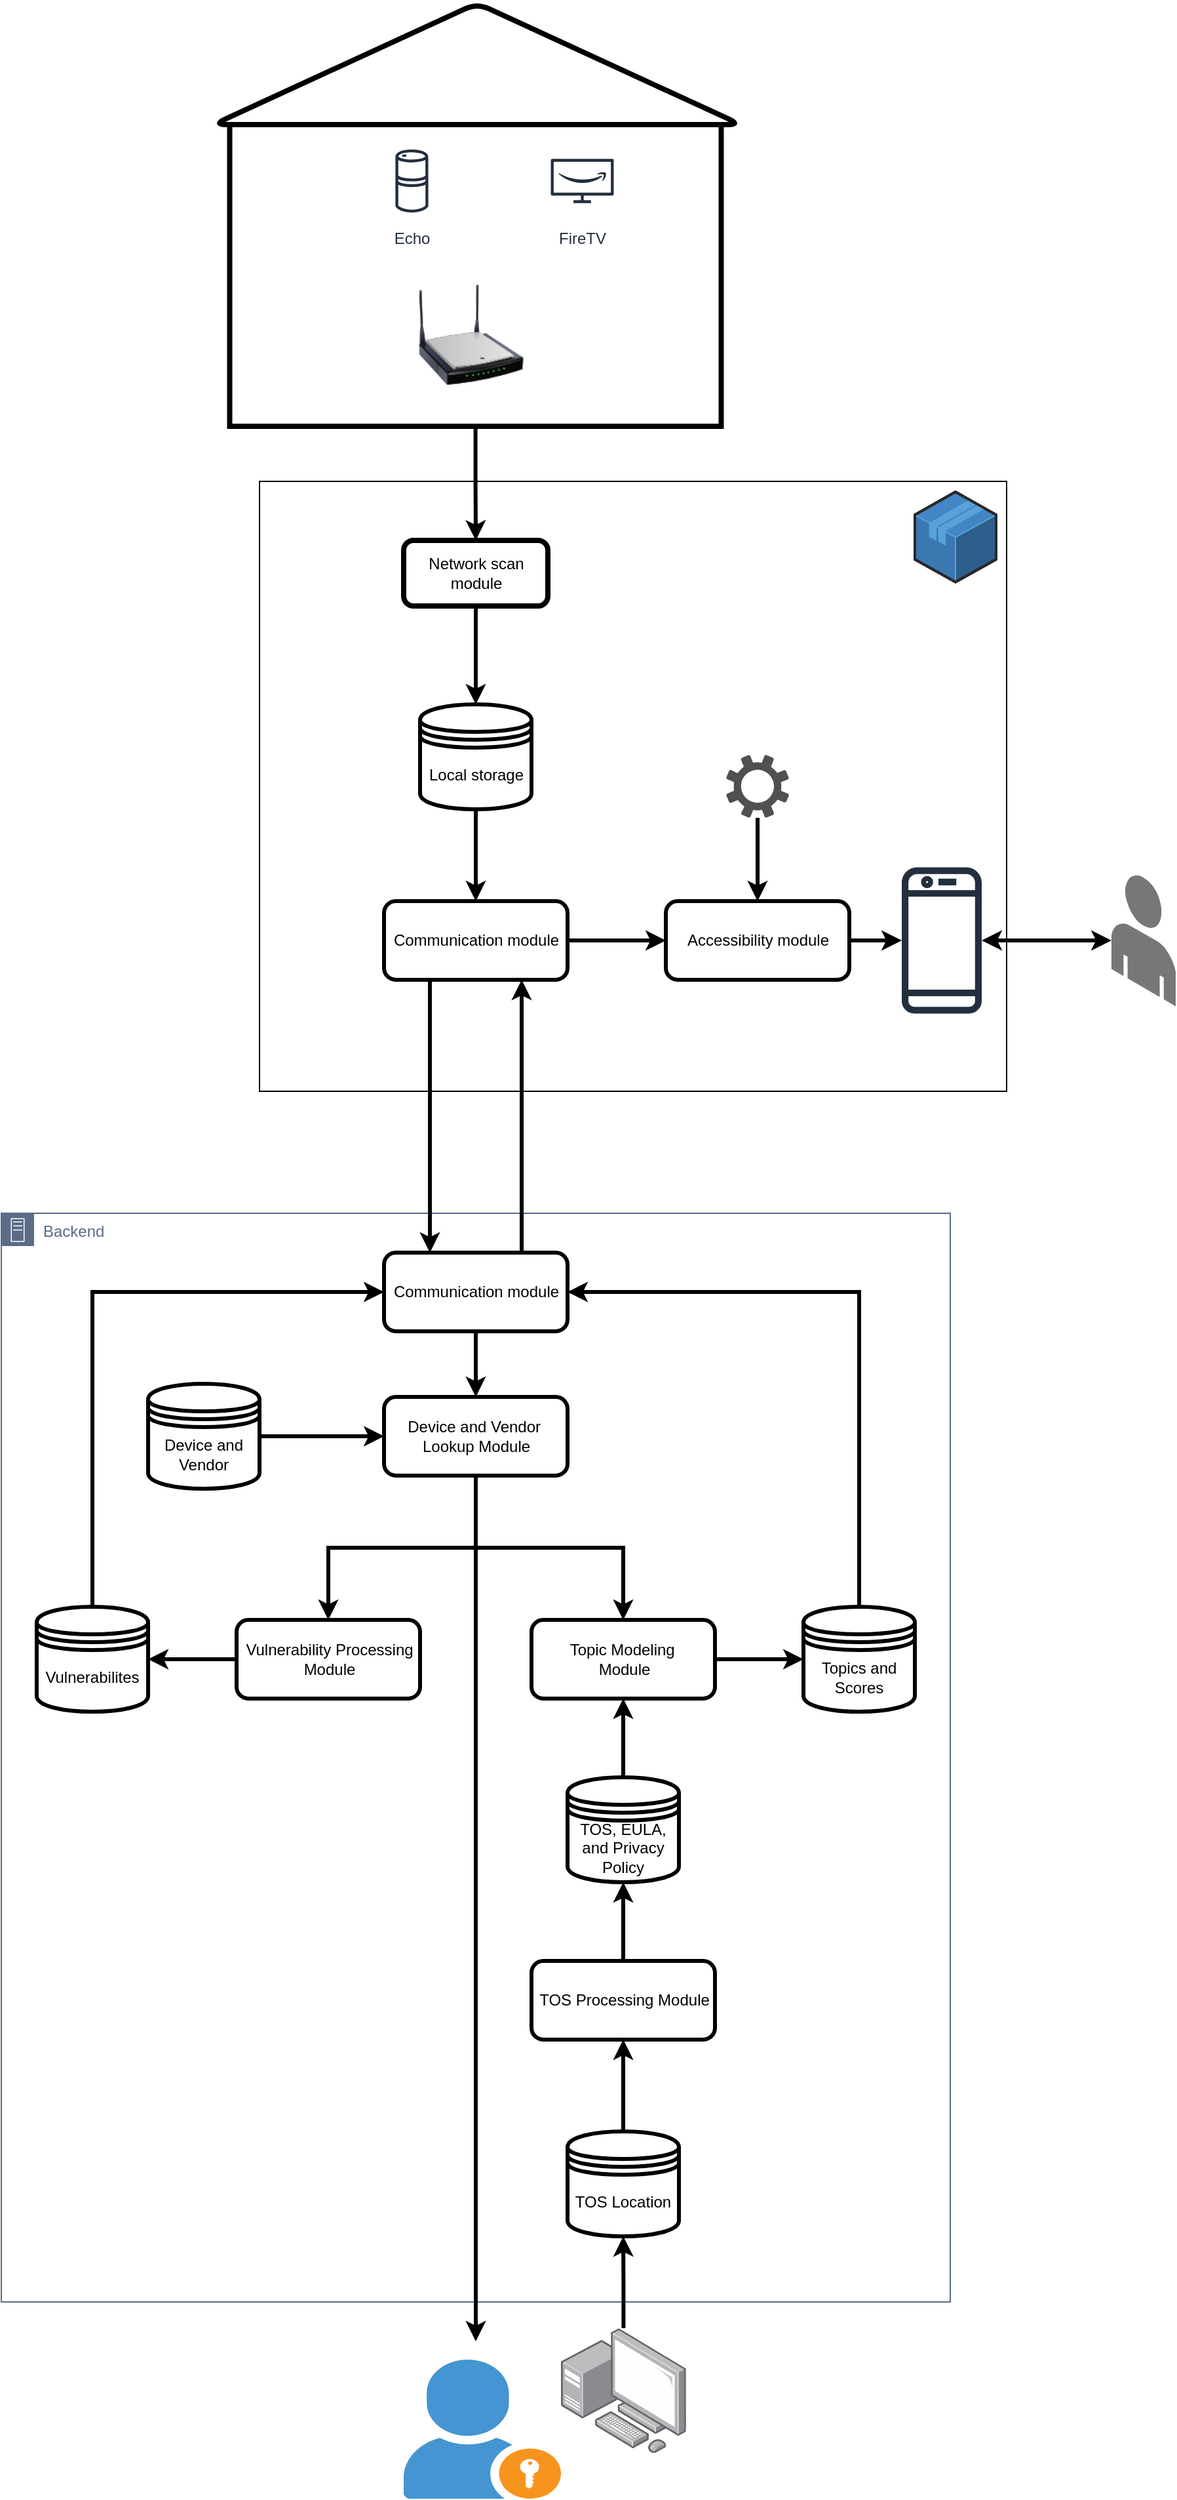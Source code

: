 <mxfile version="14.1.8" type="device"><diagram id="DmqUQdPyobVjsD5fepj3" name="Page-1"><mxGraphModel dx="1022" dy="545" grid="1" gridSize="10" guides="1" tooltips="1" connect="1" arrows="1" fold="1" page="1" pageScale="1" pageWidth="850" pageHeight="1100" math="0" shadow="0"><root><mxCell id="CgCXLuuTw9D1Alfjapi0-0"/><mxCell id="CgCXLuuTw9D1Alfjapi0-1" parent="CgCXLuuTw9D1Alfjapi0-0"/><mxCell id="90j7tSNA-TrawRLlmLK4-0" value="" style="rounded=0;whiteSpace=wrap;html=1;" parent="CgCXLuuTw9D1Alfjapi0-1" vertex="1"><mxGeometry x="260" y="502" width="570" height="465" as="geometry"/></mxCell><mxCell id="90j7tSNA-TrawRLlmLK4-1" style="edgeStyle=orthogonalEdgeStyle;rounded=0;orthogonalLoop=1;jettySize=auto;html=1;exitX=0.5;exitY=1;exitDx=0;exitDy=0;strokeWidth=3;" parent="CgCXLuuTw9D1Alfjapi0-1" source="90j7tSNA-TrawRLlmLK4-2" target="90j7tSNA-TrawRLlmLK4-18" edge="1"><mxGeometry relative="1" as="geometry"/></mxCell><mxCell id="90j7tSNA-TrawRLlmLK4-2" value="Local storage" style="shape=datastore;whiteSpace=wrap;html=1;strokeWidth=3;rounded=1;" parent="CgCXLuuTw9D1Alfjapi0-1" vertex="1"><mxGeometry x="382.5" y="672" width="85" height="80" as="geometry"/></mxCell><mxCell id="90j7tSNA-TrawRLlmLK4-3" style="edgeStyle=orthogonalEdgeStyle;rounded=0;orthogonalLoop=1;jettySize=auto;html=1;startArrow=classic;startFill=1;strokeWidth=3;" parent="CgCXLuuTw9D1Alfjapi0-1" source="90j7tSNA-TrawRLlmLK4-4" target="90j7tSNA-TrawRLlmLK4-5" edge="1"><mxGeometry relative="1" as="geometry"/></mxCell><mxCell id="90j7tSNA-TrawRLlmLK4-4" value="" style="outlineConnect=0;fontColor=#232F3E;gradientColor=none;fillColor=#232F3E;strokeColor=none;dashed=0;verticalLabelPosition=bottom;verticalAlign=top;align=center;html=1;fontSize=12;fontStyle=0;aspect=fixed;pointerEvents=1;shape=mxgraph.aws4.mobile_client;rounded=1;" parent="CgCXLuuTw9D1Alfjapi0-1" vertex="1"><mxGeometry x="750" y="793.97" width="61" height="116.05" as="geometry"/></mxCell><mxCell id="90j7tSNA-TrawRLlmLK4-5" value="" style="verticalLabelPosition=bottom;html=1;verticalAlign=top;strokeWidth=1;align=center;outlineConnect=0;dashed=0;outlineConnect=0;shape=mxgraph.aws3d.end_user;strokeColor=none;fillColor=#777777;aspect=fixed;rounded=1;" parent="CgCXLuuTw9D1Alfjapi0-1" vertex="1"><mxGeometry x="910" y="801.77" width="49" height="100.46" as="geometry"/></mxCell><mxCell id="90j7tSNA-TrawRLlmLK4-6" value="" style="group;rounded=1;" parent="CgCXLuuTw9D1Alfjapi0-1" vertex="1" connectable="0"><mxGeometry x="224.75" y="137.5" width="402.5" height="322.5" as="geometry"/></mxCell><mxCell id="90j7tSNA-TrawRLlmLK4-7" value="" style="shape=image;html=1;verticalAlign=top;verticalLabelPosition=bottom;labelBackgroundColor=#ffffff;imageAspect=0;aspect=fixed;image=https://cdn1.iconfinder.com/data/icons/line-free/24/Smart_watch-128.png;rounded=1;" parent="90j7tSNA-TrawRLlmLK4-6" vertex="1"><mxGeometry x="41.5" y="168.5" width="38" height="38" as="geometry"/></mxCell><mxCell id="90j7tSNA-TrawRLlmLK4-8" value="Echo" style="outlineConnect=0;fontColor=#232F3E;gradientColor=none;strokeColor=#232F3E;fillColor=#ffffff;dashed=0;verticalLabelPosition=bottom;verticalAlign=top;align=center;html=1;fontSize=12;fontStyle=0;aspect=fixed;shape=mxgraph.aws4.resourceIcon;resIcon=mxgraph.aws4.echo;rounded=1;" parent="90j7tSNA-TrawRLlmLK4-6" vertex="1"><mxGeometry x="121.5" y="105.5" width="60" height="60" as="geometry"/></mxCell><mxCell id="90j7tSNA-TrawRLlmLK4-9" value="FireTV" style="outlineConnect=0;fontColor=#232F3E;gradientColor=none;strokeColor=#232F3E;fillColor=#ffffff;dashed=0;verticalLabelPosition=bottom;verticalAlign=top;align=center;html=1;fontSize=12;fontStyle=0;aspect=fixed;shape=mxgraph.aws4.resourceIcon;resIcon=mxgraph.aws4.firetv;rounded=1;" parent="90j7tSNA-TrawRLlmLK4-6" vertex="1"><mxGeometry x="251.5" y="105.5" width="60" height="60" as="geometry"/></mxCell><mxCell id="90j7tSNA-TrawRLlmLK4-10" value="" style="shape=image;html=1;verticalAlign=top;verticalLabelPosition=bottom;labelBackgroundColor=#ffffff;imageAspect=0;aspect=fixed;image=https://cdn3.iconfinder.com/data/icons/linecons-free-vector-icons-pack/32/bulb-128.png;rounded=1;" parent="90j7tSNA-TrawRLlmLK4-6" vertex="1"><mxGeometry x="331.5" y="168.5" width="53" height="53" as="geometry"/></mxCell><mxCell id="90j7tSNA-TrawRLlmLK4-11" value="" style="image;html=1;image=img/lib/clip_art/networking/Wireless_Router_N_128x128.png;rounded=1;" parent="90j7tSNA-TrawRLlmLK4-6" vertex="1"><mxGeometry x="156.5" y="212.5" width="80" height="80" as="geometry"/></mxCell><mxCell id="90j7tSNA-TrawRLlmLK4-12" value="" style="group;rounded=1;" parent="90j7tSNA-TrawRLlmLK4-6" vertex="1" connectable="0"><mxGeometry width="402.5" height="322.5" as="geometry"/></mxCell><mxCell id="90j7tSNA-TrawRLlmLK4-13" value="" style="verticalLabelPosition=bottom;verticalAlign=top;html=1;shape=mxgraph.basic.rect;fillColor2=none;strokeWidth=4;size=20;indent=5;fillColor=none;rounded=1;" parent="90j7tSNA-TrawRLlmLK4-12" vertex="1"><mxGeometry x="12.5" y="92.5" width="375" height="230" as="geometry"/></mxCell><mxCell id="90j7tSNA-TrawRLlmLK4-14" value="" style="triangle;whiteSpace=wrap;html=1;strokeWidth=4;fillColor=none;rotation=-90;rounded=1;" parent="90j7tSNA-TrawRLlmLK4-12" vertex="1"><mxGeometry x="155" y="-155" width="92.5" height="402.5" as="geometry"/></mxCell><mxCell id="90j7tSNA-TrawRLlmLK4-15" style="edgeStyle=orthogonalEdgeStyle;orthogonalLoop=1;jettySize=auto;html=1;exitX=0.5;exitY=1;exitDx=0;exitDy=0;strokeWidth=3;entryX=0.5;entryY=0;entryDx=0;entryDy=0;" parent="CgCXLuuTw9D1Alfjapi0-1" source="90j7tSNA-TrawRLlmLK4-16" target="90j7tSNA-TrawRLlmLK4-2" edge="1"><mxGeometry relative="1" as="geometry"><mxPoint x="430" y="610" as="targetPoint"/></mxGeometry></mxCell><mxCell id="90j7tSNA-TrawRLlmLK4-16" value="Network scan&lt;br&gt;module" style="html=1;strokeWidth=4;fillColor=none;rounded=1;" parent="CgCXLuuTw9D1Alfjapi0-1" vertex="1"><mxGeometry x="370" y="547" width="110" height="50" as="geometry"/></mxCell><mxCell id="90j7tSNA-TrawRLlmLK4-17" style="edgeStyle=orthogonalEdgeStyle;rounded=0;orthogonalLoop=1;jettySize=auto;html=1;exitX=1;exitY=0.5;exitDx=0;exitDy=0;entryX=0;entryY=0.5;entryDx=0;entryDy=0;startArrow=none;startFill=0;strokeWidth=3;" parent="CgCXLuuTw9D1Alfjapi0-1" source="90j7tSNA-TrawRLlmLK4-18" target="90j7tSNA-TrawRLlmLK4-20" edge="1"><mxGeometry relative="1" as="geometry"/></mxCell><mxCell id="90j7tSNA-TrawRLlmLK4-18" value="Communication module" style="html=1;strokeWidth=3;fillColor=none;rounded=1;" parent="CgCXLuuTw9D1Alfjapi0-1" vertex="1"><mxGeometry x="355" y="822" width="140" height="60" as="geometry"/></mxCell><mxCell id="90j7tSNA-TrawRLlmLK4-19" style="edgeStyle=orthogonalEdgeStyle;rounded=0;orthogonalLoop=1;jettySize=auto;html=1;exitX=1;exitY=0.5;exitDx=0;exitDy=0;startArrow=none;startFill=0;strokeWidth=3;" parent="CgCXLuuTw9D1Alfjapi0-1" source="90j7tSNA-TrawRLlmLK4-20" target="90j7tSNA-TrawRLlmLK4-4" edge="1"><mxGeometry relative="1" as="geometry"/></mxCell><mxCell id="90j7tSNA-TrawRLlmLK4-20" value="Accessibility module" style="html=1;strokeWidth=3;fillColor=none;rounded=1;" parent="CgCXLuuTw9D1Alfjapi0-1" vertex="1"><mxGeometry x="570" y="822" width="140" height="60" as="geometry"/></mxCell><mxCell id="90j7tSNA-TrawRLlmLK4-21" style="edgeStyle=orthogonalEdgeStyle;rounded=0;orthogonalLoop=1;jettySize=auto;html=1;startArrow=none;startFill=0;strokeWidth=3;" parent="CgCXLuuTw9D1Alfjapi0-1" source="90j7tSNA-TrawRLlmLK4-22" target="90j7tSNA-TrawRLlmLK4-20" edge="1"><mxGeometry relative="1" as="geometry"/></mxCell><mxCell id="90j7tSNA-TrawRLlmLK4-22" value="" style="pointerEvents=1;shadow=0;dashed=0;html=1;strokeColor=none;fillColor=#505050;labelPosition=center;verticalLabelPosition=bottom;verticalAlign=top;outlineConnect=0;align=center;shape=mxgraph.office.concepts.settings;" parent="CgCXLuuTw9D1Alfjapi0-1" vertex="1"><mxGeometry x="616" y="710.5" width="48" height="48" as="geometry"/></mxCell><mxCell id="90j7tSNA-TrawRLlmLK4-23" value="" style="verticalLabelPosition=bottom;html=1;verticalAlign=top;strokeWidth=1;align=center;outlineConnect=0;dashed=0;outlineConnect=0;shape=mxgraph.aws3d.application;fillColor=#4286c5;strokeColor=#57A2D8;aspect=fixed;" parent="CgCXLuuTw9D1Alfjapi0-1" vertex="1"><mxGeometry x="760" y="510" width="62" height="68.8" as="geometry"/></mxCell><mxCell id="90j7tSNA-TrawRLlmLK4-24" style="edgeStyle=orthogonalEdgeStyle;rounded=0;orthogonalLoop=1;jettySize=auto;html=1;strokeWidth=3;" parent="CgCXLuuTw9D1Alfjapi0-1" source="90j7tSNA-TrawRLlmLK4-13" target="90j7tSNA-TrawRLlmLK4-16" edge="1"><mxGeometry relative="1" as="geometry"/></mxCell><mxCell id="IzrgUFSOJlf2vFMgEedg-0" value="Backend" style="points=[[0,0],[0.25,0],[0.5,0],[0.75,0],[1,0],[1,0.25],[1,0.5],[1,0.75],[1,1],[0.75,1],[0.5,1],[0.25,1],[0,1],[0,0.75],[0,0.5],[0,0.25]];outlineConnect=0;gradientColor=none;html=1;whiteSpace=wrap;fontSize=12;fontStyle=0;shape=mxgraph.aws4.group;grIcon=mxgraph.aws4.group_on_premise;strokeColor=#5A6C86;fillColor=none;verticalAlign=top;align=left;spacingLeft=30;fontColor=#5A6C86;dashed=0;" parent="CgCXLuuTw9D1Alfjapi0-1" vertex="1"><mxGeometry x="63" y="1060" width="724" height="830" as="geometry"/></mxCell><mxCell id="cI2-4JszlEY8MObddP7s-2" style="edgeStyle=orthogonalEdgeStyle;rounded=0;orthogonalLoop=1;jettySize=auto;html=1;entryX=0.5;entryY=0;entryDx=0;entryDy=0;startArrow=none;startFill=0;endArrow=classic;endFill=1;strokeWidth=3;" parent="CgCXLuuTw9D1Alfjapi0-1" source="xgWrqKKYvx_ry_OhBdgz-0" target="cI2-4JszlEY8MObddP7s-1" edge="1"><mxGeometry relative="1" as="geometry"/></mxCell><mxCell id="EcqFgPdZkttD0W40GE-H-1" style="edgeStyle=orthogonalEdgeStyle;rounded=0;orthogonalLoop=1;jettySize=auto;html=1;entryX=0.75;entryY=1;entryDx=0;entryDy=0;startArrow=none;startFill=0;endArrow=classic;endFill=1;strokeWidth=3;exitX=0.75;exitY=0;exitDx=0;exitDy=0;" parent="CgCXLuuTw9D1Alfjapi0-1" source="xgWrqKKYvx_ry_OhBdgz-0" target="90j7tSNA-TrawRLlmLK4-18" edge="1"><mxGeometry relative="1" as="geometry"/></mxCell><mxCell id="xgWrqKKYvx_ry_OhBdgz-0" value="Communication module" style="html=1;strokeWidth=3;fillColor=none;rounded=1;" parent="CgCXLuuTw9D1Alfjapi0-1" vertex="1"><mxGeometry x="355" y="1090" width="140" height="60" as="geometry"/></mxCell><mxCell id="xgWrqKKYvx_ry_OhBdgz-1" value="" style="endArrow=classic;html=1;strokeWidth=3;entryX=0.25;entryY=0;entryDx=0;entryDy=0;exitX=0.25;exitY=1;exitDx=0;exitDy=0;" parent="CgCXLuuTw9D1Alfjapi0-1" source="90j7tSNA-TrawRLlmLK4-18" target="xgWrqKKYvx_ry_OhBdgz-0" edge="1"><mxGeometry width="50" height="50" relative="1" as="geometry"><mxPoint x="580" y="1050" as="sourcePoint"/><mxPoint x="590" y="1030" as="targetPoint"/><Array as="points"/></mxGeometry></mxCell><mxCell id="vhKSeT0OAqHSq_wS80SV-2" style="edgeStyle=orthogonalEdgeStyle;rounded=0;orthogonalLoop=1;jettySize=auto;html=1;entryX=0.5;entryY=0;entryDx=0;entryDy=0;startArrow=none;startFill=0;endArrow=classic;endFill=1;strokeWidth=3;" parent="CgCXLuuTw9D1Alfjapi0-1" source="cI2-4JszlEY8MObddP7s-1" target="vhKSeT0OAqHSq_wS80SV-0" edge="1"><mxGeometry relative="1" as="geometry"/></mxCell><mxCell id="vhKSeT0OAqHSq_wS80SV-3" style="edgeStyle=orthogonalEdgeStyle;rounded=0;orthogonalLoop=1;jettySize=auto;html=1;startArrow=none;startFill=0;endArrow=classic;endFill=1;strokeWidth=3;" parent="CgCXLuuTw9D1Alfjapi0-1" source="cI2-4JszlEY8MObddP7s-1" target="vhKSeT0OAqHSq_wS80SV-1" edge="1"><mxGeometry relative="1" as="geometry"/></mxCell><mxCell id="Oj2I07chthjA6uXQBvvf-0" style="edgeStyle=orthogonalEdgeStyle;rounded=0;orthogonalLoop=1;jettySize=auto;html=1;startArrow=none;startFill=0;endArrow=classic;endFill=1;strokeWidth=3;" parent="CgCXLuuTw9D1Alfjapi0-1" source="cI2-4JszlEY8MObddP7s-1" edge="1"><mxGeometry relative="1" as="geometry"><mxPoint x="425" y="1920" as="targetPoint"/></mxGeometry></mxCell><mxCell id="cI2-4JszlEY8MObddP7s-1" value="Device and Vendor&amp;nbsp;&lt;br&gt;Lookup Module" style="html=1;strokeWidth=3;fillColor=none;rounded=1;" parent="CgCXLuuTw9D1Alfjapi0-1" vertex="1"><mxGeometry x="355" y="1200" width="140" height="60" as="geometry"/></mxCell><mxCell id="cI2-4JszlEY8MObddP7s-4" style="edgeStyle=orthogonalEdgeStyle;rounded=0;orthogonalLoop=1;jettySize=auto;html=1;entryX=0;entryY=0.5;entryDx=0;entryDy=0;startArrow=none;startFill=0;endArrow=classic;endFill=1;strokeWidth=3;" parent="CgCXLuuTw9D1Alfjapi0-1" source="cI2-4JszlEY8MObddP7s-3" target="cI2-4JszlEY8MObddP7s-1" edge="1"><mxGeometry relative="1" as="geometry"/></mxCell><mxCell id="cI2-4JszlEY8MObddP7s-3" value="Device and Vendor" style="shape=datastore;whiteSpace=wrap;html=1;strokeWidth=3;rounded=1;" parent="CgCXLuuTw9D1Alfjapi0-1" vertex="1"><mxGeometry x="175" y="1190" width="85" height="80" as="geometry"/></mxCell><mxCell id="dnpW0dxu9Pinoj9uYYl2-2" style="edgeStyle=orthogonalEdgeStyle;rounded=0;orthogonalLoop=1;jettySize=auto;html=1;exitX=0;exitY=0.5;exitDx=0;exitDy=0;entryX=1;entryY=0.5;entryDx=0;entryDy=0;startArrow=none;startFill=0;endArrow=classic;endFill=1;strokeWidth=3;" parent="CgCXLuuTw9D1Alfjapi0-1" source="vhKSeT0OAqHSq_wS80SV-0" target="dnpW0dxu9Pinoj9uYYl2-0" edge="1"><mxGeometry relative="1" as="geometry"/></mxCell><mxCell id="vhKSeT0OAqHSq_wS80SV-0" value="Vulnerability Processing&lt;br&gt;Module" style="html=1;strokeWidth=3;fillColor=none;rounded=1;" parent="CgCXLuuTw9D1Alfjapi0-1" vertex="1"><mxGeometry x="242.5" y="1370" width="140" height="60" as="geometry"/></mxCell><mxCell id="dnpW0dxu9Pinoj9uYYl2-3" style="edgeStyle=orthogonalEdgeStyle;rounded=0;orthogonalLoop=1;jettySize=auto;html=1;entryX=0;entryY=0.5;entryDx=0;entryDy=0;startArrow=none;startFill=0;endArrow=classic;endFill=1;strokeWidth=3;" parent="CgCXLuuTw9D1Alfjapi0-1" source="vhKSeT0OAqHSq_wS80SV-1" target="1kC9jQKRN2gmtBNmHOeP-0" edge="1"><mxGeometry relative="1" as="geometry"/></mxCell><mxCell id="vhKSeT0OAqHSq_wS80SV-1" value="Topic Modeling&amp;nbsp;&lt;br&gt;Module" style="html=1;strokeWidth=3;fillColor=none;rounded=1;" parent="CgCXLuuTw9D1Alfjapi0-1" vertex="1"><mxGeometry x="467.5" y="1370" width="140" height="60" as="geometry"/></mxCell><mxCell id="dnpW0dxu9Pinoj9uYYl2-6" style="edgeStyle=orthogonalEdgeStyle;rounded=0;orthogonalLoop=1;jettySize=auto;html=1;entryX=1;entryY=0.5;entryDx=0;entryDy=0;startArrow=none;startFill=0;endArrow=classic;endFill=1;strokeWidth=3;" parent="CgCXLuuTw9D1Alfjapi0-1" source="1kC9jQKRN2gmtBNmHOeP-0" target="xgWrqKKYvx_ry_OhBdgz-0" edge="1"><mxGeometry relative="1" as="geometry"><Array as="points"><mxPoint x="717" y="1120"/></Array></mxGeometry></mxCell><mxCell id="1kC9jQKRN2gmtBNmHOeP-0" value="Topics and Scores" style="shape=datastore;whiteSpace=wrap;html=1;strokeWidth=3;rounded=1;" parent="CgCXLuuTw9D1Alfjapi0-1" vertex="1"><mxGeometry x="675" y="1360" width="85" height="80" as="geometry"/></mxCell><mxCell id="dnpW0dxu9Pinoj9uYYl2-5" style="edgeStyle=orthogonalEdgeStyle;rounded=0;orthogonalLoop=1;jettySize=auto;html=1;entryX=0;entryY=0.5;entryDx=0;entryDy=0;startArrow=none;startFill=0;endArrow=classic;endFill=1;strokeWidth=3;" parent="CgCXLuuTw9D1Alfjapi0-1" source="dnpW0dxu9Pinoj9uYYl2-0" target="xgWrqKKYvx_ry_OhBdgz-0" edge="1"><mxGeometry relative="1" as="geometry"><Array as="points"><mxPoint x="132" y="1120"/></Array></mxGeometry></mxCell><mxCell id="dnpW0dxu9Pinoj9uYYl2-0" value="Vulnerabilites" style="shape=datastore;whiteSpace=wrap;html=1;strokeWidth=3;rounded=1;" parent="CgCXLuuTw9D1Alfjapi0-1" vertex="1"><mxGeometry x="90" y="1360" width="85" height="80" as="geometry"/></mxCell><mxCell id="fVWPAGjO0K7abTBwwMHG-0" value="" style="group" parent="CgCXLuuTw9D1Alfjapi0-1" vertex="1" connectable="0"><mxGeometry x="370" y="1910" width="212.7" height="130" as="geometry"/></mxCell><mxCell id="fVWPAGjO0K7abTBwwMHG-1" value="" style="points=[];aspect=fixed;html=1;align=center;shadow=0;dashed=0;image;image=img/lib/allied_telesis/computer_and_terminals/Personal_Computer_with_Server.svg;" parent="fVWPAGjO0K7abTBwwMHG-0" vertex="1"><mxGeometry x="120.0" width="95.4" height="95.4" as="geometry"/></mxCell><mxCell id="fVWPAGjO0K7abTBwwMHG-2" value="" style="shadow=0;dashed=0;html=1;strokeColor=none;fillColor=#4495D1;labelPosition=center;verticalLabelPosition=bottom;verticalAlign=top;align=center;outlineConnect=0;shape=mxgraph.veeam.portal_admin;" parent="fVWPAGjO0K7abTBwwMHG-0" vertex="1"><mxGeometry y="24" width="120" height="106" as="geometry"/></mxCell><mxCell id="Z7xB0FvDfjIrWFE5RnoA-0" style="edgeStyle=orthogonalEdgeStyle;rounded=0;orthogonalLoop=1;jettySize=auto;html=1;entryX=0.5;entryY=1;entryDx=0;entryDy=0;startArrow=none;startFill=0;endArrow=classic;endFill=1;strokeWidth=3;" parent="CgCXLuuTw9D1Alfjapi0-1" source="ZcQ9a0NMKfhcTaR9caxL-0" target="vhKSeT0OAqHSq_wS80SV-1" edge="1"><mxGeometry relative="1" as="geometry"/></mxCell><mxCell id="ZcQ9a0NMKfhcTaR9caxL-0" value="TOS, EULA,&lt;br&gt;and Privacy Policy" style="shape=datastore;whiteSpace=wrap;html=1;strokeWidth=3;rounded=1;" parent="CgCXLuuTw9D1Alfjapi0-1" vertex="1"><mxGeometry x="495" y="1490" width="85" height="80" as="geometry"/></mxCell><mxCell id="tkC0pKLUB5LxngkQZ1QE-5" style="edgeStyle=orthogonalEdgeStyle;rounded=0;orthogonalLoop=1;jettySize=auto;html=1;startArrow=none;startFill=0;endArrow=classic;endFill=1;strokeWidth=3;" parent="CgCXLuuTw9D1Alfjapi0-1" source="tkC0pKLUB5LxngkQZ1QE-0" target="ZcQ9a0NMKfhcTaR9caxL-0" edge="1"><mxGeometry relative="1" as="geometry"/></mxCell><mxCell id="tkC0pKLUB5LxngkQZ1QE-0" value="TOS Processing Module" style="html=1;strokeWidth=3;fillColor=none;rounded=1;" parent="CgCXLuuTw9D1Alfjapi0-1" vertex="1"><mxGeometry x="467.5" y="1630" width="140" height="60" as="geometry"/></mxCell><mxCell id="tkC0pKLUB5LxngkQZ1QE-4" style="edgeStyle=orthogonalEdgeStyle;rounded=0;orthogonalLoop=1;jettySize=auto;html=1;entryX=0.5;entryY=1;entryDx=0;entryDy=0;startArrow=none;startFill=0;endArrow=classic;endFill=1;strokeWidth=3;" parent="CgCXLuuTw9D1Alfjapi0-1" source="tkC0pKLUB5LxngkQZ1QE-1" target="tkC0pKLUB5LxngkQZ1QE-0" edge="1"><mxGeometry relative="1" as="geometry"/></mxCell><mxCell id="tkC0pKLUB5LxngkQZ1QE-1" value="TOS Location" style="shape=datastore;whiteSpace=wrap;html=1;strokeWidth=3;rounded=1;" parent="CgCXLuuTw9D1Alfjapi0-1" vertex="1"><mxGeometry x="495" y="1760" width="85" height="80" as="geometry"/></mxCell><mxCell id="EcqFgPdZkttD0W40GE-H-0" style="edgeStyle=orthogonalEdgeStyle;rounded=0;orthogonalLoop=1;jettySize=auto;html=1;startArrow=none;startFill=0;endArrow=classic;endFill=1;strokeWidth=3;" parent="CgCXLuuTw9D1Alfjapi0-1" source="fVWPAGjO0K7abTBwwMHG-1" target="tkC0pKLUB5LxngkQZ1QE-1" edge="1"><mxGeometry relative="1" as="geometry"/></mxCell></root></mxGraphModel></diagram></mxfile>